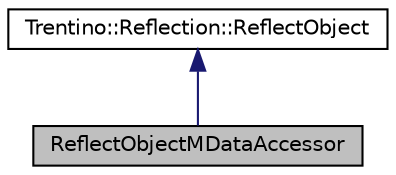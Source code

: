 digraph G
{
  edge [fontname="Helvetica",fontsize="10",labelfontname="Helvetica",labelfontsize="10"];
  node [fontname="Helvetica",fontsize="10",shape=record];
  Node1 [label="ReflectObjectMDataAccessor",height=0.2,width=0.4,color="black", fillcolor="grey75", style="filled" fontcolor="black"];
  Node2 -> Node1 [dir="back",color="midnightblue",fontsize="10",style="solid",fontname="Helvetica"];
  Node2 [label="Trentino::Reflection::ReflectObject",height=0.2,width=0.4,color="black", fillcolor="white", style="filled",URL="$class_trentino_1_1_reflection_1_1_reflect_object.html",tooltip="Class is used for object reflection. This kind of class contains all relevant informations to query i..."];
}
